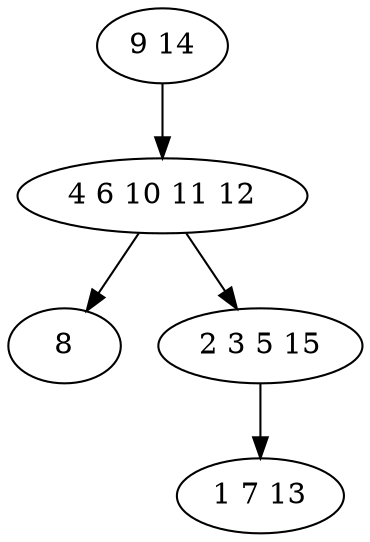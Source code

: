 digraph true_tree {
	"0" -> "1"
	"1" -> "2"
	"1" -> "3"
	"3" -> "4"
	"0" [label="9 14"];
	"1" [label="4 6 10 11 12"];
	"2" [label="8"];
	"3" [label="2 3 5 15"];
	"4" [label="1 7 13"];
}
